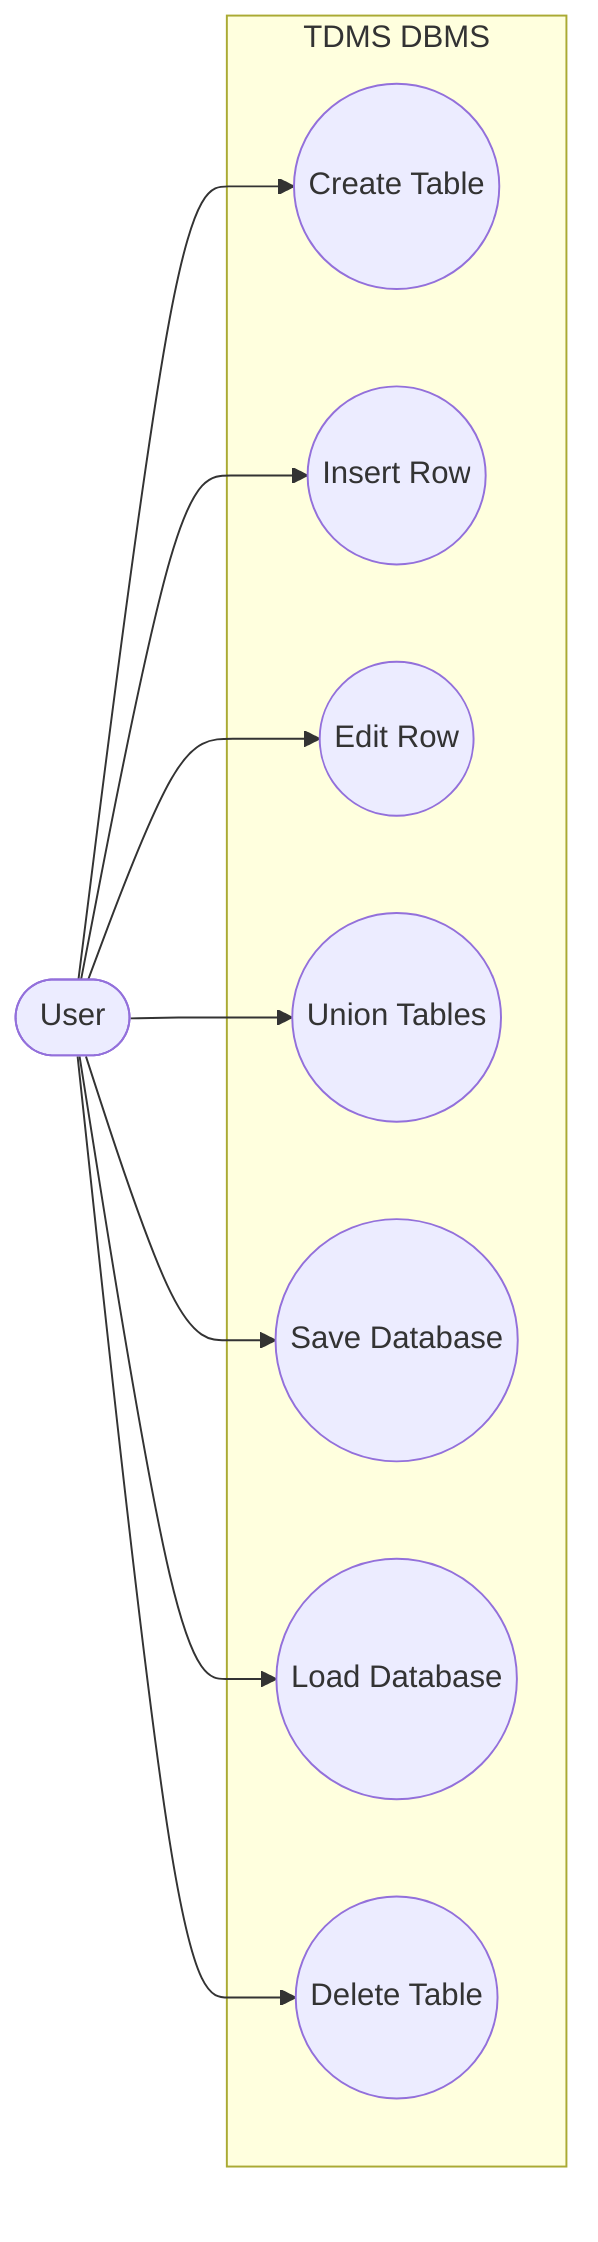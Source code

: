 %% Mermaid Use Case Diagram
flowchart LR
    user([User])
    subgraph System [TDMS DBMS]
        UC1((Create Table))
        UC2((Insert Row))
        UC3((Edit Row))
        UC4((Union Tables))
        UC5((Save Database))
        UC6((Load Database))
        UC7((Delete Table))
    end
    user --> UC1
    user --> UC2
    user --> UC3
    user --> UC4
    user --> UC5
    user --> UC6
    user --> UC7